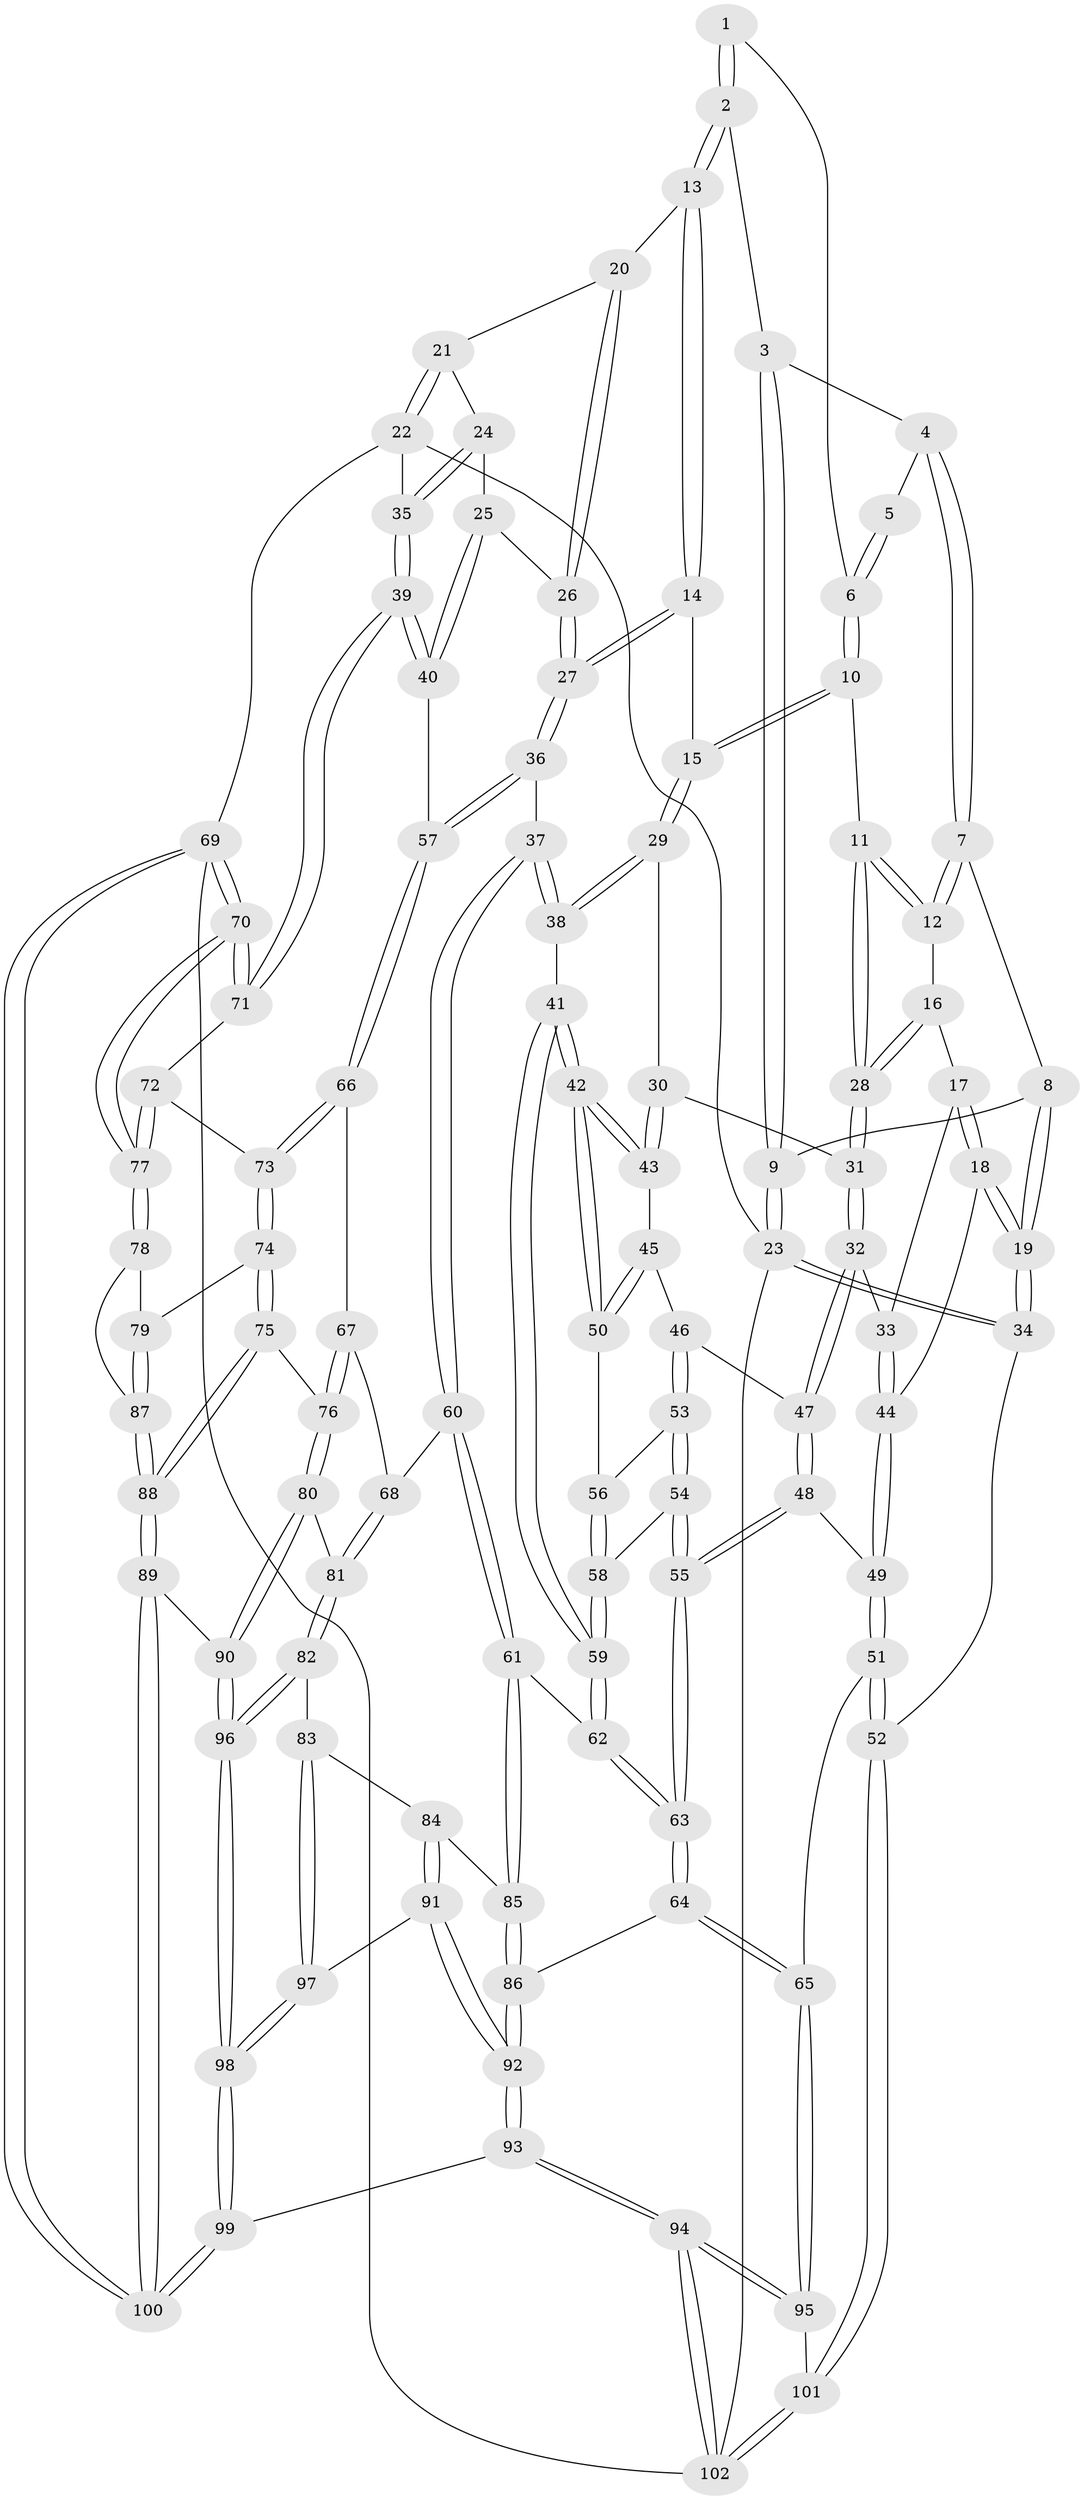 // Generated by graph-tools (version 1.1) at 2025/11/02/21/25 10:11:13]
// undirected, 102 vertices, 252 edges
graph export_dot {
graph [start="1"]
  node [color=gray90,style=filled];
  1 [pos="+0.35830806323476055+0.03253877848508076"];
  2 [pos="+0.6183580216416596+0"];
  3 [pos="+0.05491909645998691+0"];
  4 [pos="+0.15366635329075862+0"];
  5 [pos="+0.19721989499097572+0.02960546162658247"];
  6 [pos="+0.26685442071001614+0.1180652063904437"];
  7 [pos="+0.11315019452165087+0.12174413570938687"];
  8 [pos="+0.052957478421187316+0.15370583081551376"];
  9 [pos="+0+0"];
  10 [pos="+0.28380582069379395+0.16208109396049214"];
  11 [pos="+0.2768734947990891+0.17593486202022018"];
  12 [pos="+0.1526679895845847+0.19492060246961104"];
  13 [pos="+0.6526816678300312+0"];
  14 [pos="+0.5595392485465112+0.1266789378755737"];
  15 [pos="+0.5500201125948295+0.13511090707062937"];
  16 [pos="+0.14469635012912727+0.21439385399276664"];
  17 [pos="+0.13153377647041542+0.23758570277112695"];
  18 [pos="+0.03899289452797859+0.30375995524144456"];
  19 [pos="+0+0.2933964256631944"];
  20 [pos="+0.7326334730726904+0"];
  21 [pos="+0.99150400288176+0"];
  22 [pos="+1+0"];
  23 [pos="+0+0"];
  24 [pos="+0.9115158916399377+0.26129052440885736"];
  25 [pos="+0.9025534911217766+0.27160003869362953"];
  26 [pos="+0.8086130988768481+0.3432620749738702"];
  27 [pos="+0.7529357755214368+0.4377679749168818"];
  28 [pos="+0.28109684621811537+0.2906593001018468"];
  29 [pos="+0.49194858491479604+0.2454503007096713"];
  30 [pos="+0.42483389438707847+0.2839215465744027"];
  31 [pos="+0.2811718459651043+0.2913319688017716"];
  32 [pos="+0.27322465943026814+0.30584841499982235"];
  33 [pos="+0.2337554831299383+0.31051406016876715"];
  34 [pos="+0+0.3268158808108557"];
  35 [pos="+1+0.4099665961160344"];
  36 [pos="+0.7528088588960499+0.4601380042325689"];
  37 [pos="+0.6439058126828383+0.4854391165464232"];
  38 [pos="+0.5239068329125541+0.4538393351839822"];
  39 [pos="+1+0.4961787751934952"];
  40 [pos="+1+0.49829770712037064"];
  41 [pos="+0.47735315217877333+0.47192623481373724"];
  42 [pos="+0.4700811954775177+0.46570283689538544"];
  43 [pos="+0.3982565744842144+0.36747148346996505"];
  44 [pos="+0.12610449670651808+0.3644562001870809"];
  45 [pos="+0.33248617923735985+0.38945511569506863"];
  46 [pos="+0.33008218422723057+0.3893615516469289"];
  47 [pos="+0.2762661778689063+0.31918696019666276"];
  48 [pos="+0.1929650919974218+0.5064508304428891"];
  49 [pos="+0.16917889037632694+0.5028918315452157"];
  50 [pos="+0.38777426614284316+0.4320202841241461"];
  51 [pos="+0+0.668578164451586"];
  52 [pos="+0+0.6685676646037374"];
  53 [pos="+0.31801864504389704+0.42983975880207703"];
  54 [pos="+0.2348020842576514+0.4976453946723927"];
  55 [pos="+0.1962435128708254+0.5080686187918437"];
  56 [pos="+0.34342952007904143+0.4540438260164798"];
  57 [pos="+0.8155875644720999+0.520368759089036"];
  58 [pos="+0.38304684623141305+0.5219853117273694"];
  59 [pos="+0.41957855288743096+0.5413360526098403"];
  60 [pos="+0.5463042210579943+0.6820631746800023"];
  61 [pos="+0.5385200731934997+0.6856783506401095"];
  62 [pos="+0.4106956984189381+0.613949067271553"];
  63 [pos="+0.2974376682235061+0.690678564106998"];
  64 [pos="+0.27957791738597537+0.740123449678441"];
  65 [pos="+0.18919666177797814+0.7982103860072705"];
  66 [pos="+0.8150380969701665+0.5265629151228998"];
  67 [pos="+0.7371697273229614+0.6521620569546542"];
  68 [pos="+0.6354661092251706+0.7072191436398785"];
  69 [pos="+1+1"];
  70 [pos="+1+0.8403965760526718"];
  71 [pos="+1+0.5761271446957638"];
  72 [pos="+0.9465613488789393+0.6894495530219618"];
  73 [pos="+0.8646000727764664+0.6689346918827227"];
  74 [pos="+0.8679947432174717+0.7190364823622479"];
  75 [pos="+0.811857882238042+0.7849813203564893"];
  76 [pos="+0.7473867811450768+0.7709374901767947"];
  77 [pos="+1+0.8221587222798535"];
  78 [pos="+1+0.8233652877664979"];
  79 [pos="+0.8791896708771438+0.7290717131292743"];
  80 [pos="+0.6837608178648118+0.8162301781173071"];
  81 [pos="+0.6815694975807483+0.8163499441443854"];
  82 [pos="+0.6521879184119158+0.83941050171523"];
  83 [pos="+0.6449278192223394+0.8379274491782334"];
  84 [pos="+0.5229941428960647+0.7697200517977255"];
  85 [pos="+0.521261144888609+0.7531969140126243"];
  86 [pos="+0.31889370125709093+0.7651078088738037"];
  87 [pos="+0.8866845751230822+0.8831346528320134"];
  88 [pos="+0.8460693757240801+0.9072853141201349"];
  89 [pos="+0.8450439540339562+0.9090940593787044"];
  90 [pos="+0.7826027693426632+0.9014954258468473"];
  91 [pos="+0.48638621133472004+0.8605588967792782"];
  92 [pos="+0.4375227406431489+0.8945896282367943"];
  93 [pos="+0.3729053392564921+1"];
  94 [pos="+0.24956227847695428+1"];
  95 [pos="+0.22117253039615278+1"];
  96 [pos="+0.6392961243091683+0.9833489649719684"];
  97 [pos="+0.5374407490666898+0.8806481140782815"];
  98 [pos="+0.6352482740759153+0.9912463767133041"];
  99 [pos="+0.5970756878043076+1"];
  100 [pos="+0.9199870989354277+1"];
  101 [pos="+0+0.6996146234305053"];
  102 [pos="+0+1"];
  1 -- 2;
  1 -- 2;
  1 -- 6;
  2 -- 3;
  2 -- 13;
  2 -- 13;
  3 -- 4;
  3 -- 9;
  3 -- 9;
  4 -- 5;
  4 -- 7;
  4 -- 7;
  5 -- 6;
  5 -- 6;
  6 -- 10;
  6 -- 10;
  7 -- 8;
  7 -- 12;
  7 -- 12;
  8 -- 9;
  8 -- 19;
  8 -- 19;
  9 -- 23;
  9 -- 23;
  10 -- 11;
  10 -- 15;
  10 -- 15;
  11 -- 12;
  11 -- 12;
  11 -- 28;
  11 -- 28;
  12 -- 16;
  13 -- 14;
  13 -- 14;
  13 -- 20;
  14 -- 15;
  14 -- 27;
  14 -- 27;
  15 -- 29;
  15 -- 29;
  16 -- 17;
  16 -- 28;
  16 -- 28;
  17 -- 18;
  17 -- 18;
  17 -- 33;
  18 -- 19;
  18 -- 19;
  18 -- 44;
  19 -- 34;
  19 -- 34;
  20 -- 21;
  20 -- 26;
  20 -- 26;
  21 -- 22;
  21 -- 22;
  21 -- 24;
  22 -- 23;
  22 -- 35;
  22 -- 69;
  23 -- 34;
  23 -- 34;
  23 -- 102;
  24 -- 25;
  24 -- 35;
  24 -- 35;
  25 -- 26;
  25 -- 40;
  25 -- 40;
  26 -- 27;
  26 -- 27;
  27 -- 36;
  27 -- 36;
  28 -- 31;
  28 -- 31;
  29 -- 30;
  29 -- 38;
  29 -- 38;
  30 -- 31;
  30 -- 43;
  30 -- 43;
  31 -- 32;
  31 -- 32;
  32 -- 33;
  32 -- 47;
  32 -- 47;
  33 -- 44;
  33 -- 44;
  34 -- 52;
  35 -- 39;
  35 -- 39;
  36 -- 37;
  36 -- 57;
  36 -- 57;
  37 -- 38;
  37 -- 38;
  37 -- 60;
  37 -- 60;
  38 -- 41;
  39 -- 40;
  39 -- 40;
  39 -- 71;
  39 -- 71;
  40 -- 57;
  41 -- 42;
  41 -- 42;
  41 -- 59;
  41 -- 59;
  42 -- 43;
  42 -- 43;
  42 -- 50;
  42 -- 50;
  43 -- 45;
  44 -- 49;
  44 -- 49;
  45 -- 46;
  45 -- 50;
  45 -- 50;
  46 -- 47;
  46 -- 53;
  46 -- 53;
  47 -- 48;
  47 -- 48;
  48 -- 49;
  48 -- 55;
  48 -- 55;
  49 -- 51;
  49 -- 51;
  50 -- 56;
  51 -- 52;
  51 -- 52;
  51 -- 65;
  52 -- 101;
  52 -- 101;
  53 -- 54;
  53 -- 54;
  53 -- 56;
  54 -- 55;
  54 -- 55;
  54 -- 58;
  55 -- 63;
  55 -- 63;
  56 -- 58;
  56 -- 58;
  57 -- 66;
  57 -- 66;
  58 -- 59;
  58 -- 59;
  59 -- 62;
  59 -- 62;
  60 -- 61;
  60 -- 61;
  60 -- 68;
  61 -- 62;
  61 -- 85;
  61 -- 85;
  62 -- 63;
  62 -- 63;
  63 -- 64;
  63 -- 64;
  64 -- 65;
  64 -- 65;
  64 -- 86;
  65 -- 95;
  65 -- 95;
  66 -- 67;
  66 -- 73;
  66 -- 73;
  67 -- 68;
  67 -- 76;
  67 -- 76;
  68 -- 81;
  68 -- 81;
  69 -- 70;
  69 -- 70;
  69 -- 100;
  69 -- 100;
  69 -- 102;
  70 -- 71;
  70 -- 71;
  70 -- 77;
  70 -- 77;
  71 -- 72;
  72 -- 73;
  72 -- 77;
  72 -- 77;
  73 -- 74;
  73 -- 74;
  74 -- 75;
  74 -- 75;
  74 -- 79;
  75 -- 76;
  75 -- 88;
  75 -- 88;
  76 -- 80;
  76 -- 80;
  77 -- 78;
  77 -- 78;
  78 -- 79;
  78 -- 87;
  79 -- 87;
  79 -- 87;
  80 -- 81;
  80 -- 90;
  80 -- 90;
  81 -- 82;
  81 -- 82;
  82 -- 83;
  82 -- 96;
  82 -- 96;
  83 -- 84;
  83 -- 97;
  83 -- 97;
  84 -- 85;
  84 -- 91;
  84 -- 91;
  85 -- 86;
  85 -- 86;
  86 -- 92;
  86 -- 92;
  87 -- 88;
  87 -- 88;
  88 -- 89;
  88 -- 89;
  89 -- 90;
  89 -- 100;
  89 -- 100;
  90 -- 96;
  90 -- 96;
  91 -- 92;
  91 -- 92;
  91 -- 97;
  92 -- 93;
  92 -- 93;
  93 -- 94;
  93 -- 94;
  93 -- 99;
  94 -- 95;
  94 -- 95;
  94 -- 102;
  94 -- 102;
  95 -- 101;
  96 -- 98;
  96 -- 98;
  97 -- 98;
  97 -- 98;
  98 -- 99;
  98 -- 99;
  99 -- 100;
  99 -- 100;
  101 -- 102;
  101 -- 102;
}
